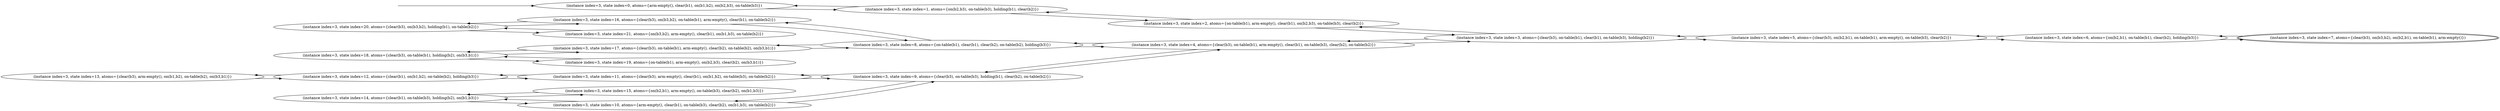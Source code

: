 digraph {
rankdir="LR"
s13[label="(instance index=3, state index=13, atoms={clear(b3), arm-empty(), on(b1,b2), on-table(b2), on(b3,b1)})"]
s15[label="(instance index=3, state index=15, atoms={on(b2,b1), arm-empty(), on-table(b3), clear(b2), on(b1,b3)})"]
s19[label="(instance index=3, state index=19, atoms={on-table(b1), arm-empty(), on(b2,b3), clear(b2), on(b3,b1)})"]
s21[label="(instance index=3, state index=21, atoms={on(b3,b2), arm-empty(), clear(b1), on(b1,b3), on-table(b2)})"]
s12[label="(instance index=3, state index=12, atoms={clear(b1), on(b1,b2), on-table(b2), holding(b3)})"]
s14[label="(instance index=3, state index=14, atoms={clear(b1), on-table(b3), holding(b2), on(b1,b3)})"]
s18[label="(instance index=3, state index=18, atoms={clear(b3), on-table(b1), holding(b2), on(b3,b1)})"]
s20[label="(instance index=3, state index=20, atoms={clear(b3), on(b3,b2), holding(b1), on-table(b2)})"]
s11[label="(instance index=3, state index=11, atoms={clear(b3), arm-empty(), clear(b1), on(b1,b2), on-table(b3), on-table(b2)})"]
s16[label="(instance index=3, state index=16, atoms={clear(b3), on(b3,b2), on-table(b1), arm-empty(), clear(b1), on-table(b2)})"]
s17[label="(instance index=3, state index=17, atoms={clear(b3), on-table(b1), arm-empty(), clear(b2), on-table(b2), on(b3,b1)})"]
s0[label="(instance index=3, state index=0, atoms={arm-empty(), clear(b1), on(b1,b2), on(b2,b3), on-table(b3)})"]
s10[label="(instance index=3, state index=10, atoms={arm-empty(), clear(b1), on-table(b3), clear(b2), on(b1,b3), on-table(b2)})"]
s1[label="(instance index=3, state index=1, atoms={on(b2,b3), on-table(b3), holding(b1), clear(b2)})"]
s8[label="(instance index=3, state index=8, atoms={on-table(b1), clear(b1), clear(b2), on-table(b2), holding(b3)})"]
s9[label="(instance index=3, state index=9, atoms={clear(b3), on-table(b3), holding(b1), clear(b2), on-table(b2)})"]
s2[label="(instance index=3, state index=2, atoms={on-table(b1), arm-empty(), clear(b1), on(b2,b3), on-table(b3), clear(b2)})"]
s4[label="(instance index=3, state index=4, atoms={clear(b3), on-table(b1), arm-empty(), clear(b1), on-table(b3), clear(b2), on-table(b2)})"]
s3[label="(instance index=3, state index=3, atoms={clear(b3), on-table(b1), clear(b1), on-table(b3), holding(b2)})"]
s5[label="(instance index=3, state index=5, atoms={clear(b3), on(b2,b1), on-table(b1), arm-empty(), on-table(b3), clear(b2)})"]
s6[label="(instance index=3, state index=6, atoms={on(b2,b1), on-table(b1), clear(b2), holding(b3)})"]
s7[peripheries=2,label="(instance index=3, state index=7, atoms={clear(b3), on(b3,b2), on(b2,b1), on-table(b1), arm-empty()})"]
Dangling [ label = "", style = invis ]
{ rank = same; Dangling }
Dangling -> s0
{ rank = same; s0}
{ rank = same; s12,s14,s18,s20}
{ rank = same; s11,s16,s17,s0,s10}
{ rank = same; s1,s8,s9}
{ rank = same; s2,s4}
{ rank = same; s3}
{ rank = same; s5}
{ rank = same; s6}
{ rank = same; s7}
{
s13->s12
s15->s14
s19->s18
s21->s20
}
{
s12->s13
s12->s11
s14->s15
s14->s10
s18->s19
s18->s17
s20->s21
s20->s16
}
{
s11->s12
s11->s9
s16->s20
s16->s8
s17->s18
s17->s8
s0->s1
s10->s14
s10->s9
}
{
s1->s2
s1->s0
s8->s17
s8->s4
s8->s16
s9->s11
s9->s4
s9->s10
}
{
s2->s3
s2->s1
s4->s3
s4->s9
s4->s8
}
{
s3->s4
s3->s5
s3->s2
}
{
s5->s6
s5->s3
}
{
s6->s7
s6->s5
}
{
s7->s6
}
}
